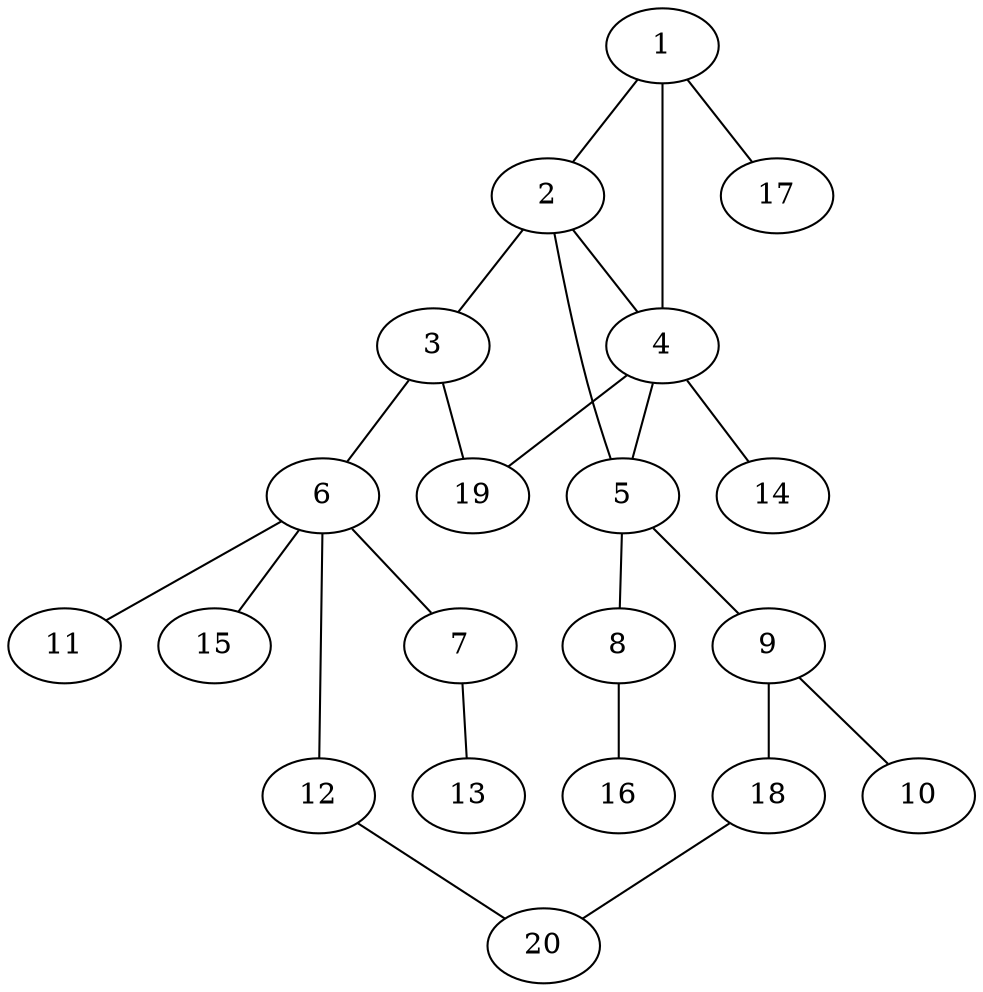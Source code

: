 graph graphname {1--2
1--4
1--17
2--3
2--4
2--5
3--6
3--19
4--5
4--14
4--19
5--8
5--9
6--7
6--11
6--12
6--15
7--13
8--16
9--10
9--18
12--20
18--20
}